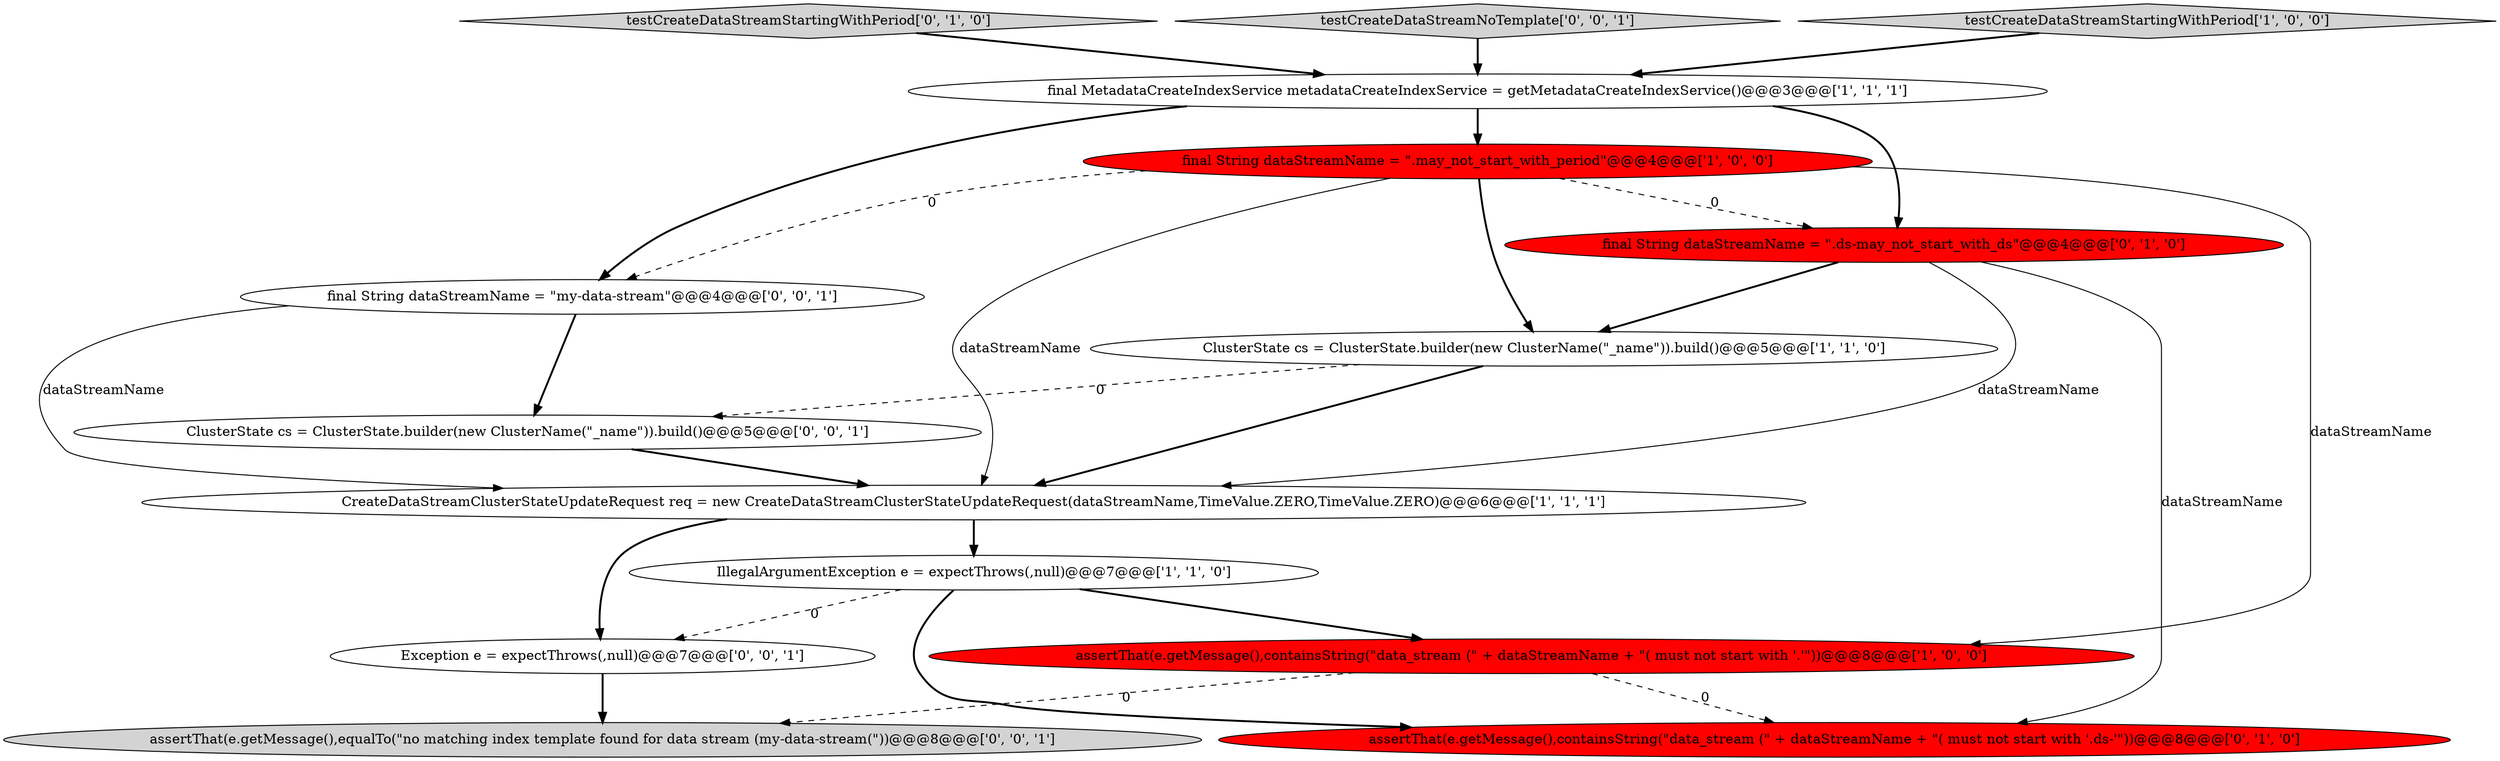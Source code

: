 digraph {
14 [style = filled, label = "assertThat(e.getMessage(),equalTo(\"no matching index template found for data stream (my-data-stream(\"))@@@8@@@['0', '0', '1']", fillcolor = lightgray, shape = ellipse image = "AAA0AAABBB3BBB"];
7 [style = filled, label = "testCreateDataStreamStartingWithPeriod['0', '1', '0']", fillcolor = lightgray, shape = diamond image = "AAA0AAABBB2BBB"];
4 [style = filled, label = "final MetadataCreateIndexService metadataCreateIndexService = getMetadataCreateIndexService()@@@3@@@['1', '1', '1']", fillcolor = white, shape = ellipse image = "AAA0AAABBB1BBB"];
10 [style = filled, label = "final String dataStreamName = \"my-data-stream\"@@@4@@@['0', '0', '1']", fillcolor = white, shape = ellipse image = "AAA0AAABBB3BBB"];
12 [style = filled, label = "ClusterState cs = ClusterState.builder(new ClusterName(\"_name\")).build()@@@5@@@['0', '0', '1']", fillcolor = white, shape = ellipse image = "AAA0AAABBB3BBB"];
8 [style = filled, label = "final String dataStreamName = \".ds-may_not_start_with_ds\"@@@4@@@['0', '1', '0']", fillcolor = red, shape = ellipse image = "AAA1AAABBB2BBB"];
9 [style = filled, label = "assertThat(e.getMessage(),containsString(\"data_stream (\" + dataStreamName + \"( must not start with '.ds-'\"))@@@8@@@['0', '1', '0']", fillcolor = red, shape = ellipse image = "AAA1AAABBB2BBB"];
11 [style = filled, label = "testCreateDataStreamNoTemplate['0', '0', '1']", fillcolor = lightgray, shape = diamond image = "AAA0AAABBB3BBB"];
13 [style = filled, label = "Exception e = expectThrows(,null)@@@7@@@['0', '0', '1']", fillcolor = white, shape = ellipse image = "AAA0AAABBB3BBB"];
0 [style = filled, label = "assertThat(e.getMessage(),containsString(\"data_stream (\" + dataStreamName + \"( must not start with '.'\"))@@@8@@@['1', '0', '0']", fillcolor = red, shape = ellipse image = "AAA1AAABBB1BBB"];
5 [style = filled, label = "final String dataStreamName = \".may_not_start_with_period\"@@@4@@@['1', '0', '0']", fillcolor = red, shape = ellipse image = "AAA1AAABBB1BBB"];
6 [style = filled, label = "ClusterState cs = ClusterState.builder(new ClusterName(\"_name\")).build()@@@5@@@['1', '1', '0']", fillcolor = white, shape = ellipse image = "AAA0AAABBB1BBB"];
1 [style = filled, label = "CreateDataStreamClusterStateUpdateRequest req = new CreateDataStreamClusterStateUpdateRequest(dataStreamName,TimeValue.ZERO,TimeValue.ZERO)@@@6@@@['1', '1', '1']", fillcolor = white, shape = ellipse image = "AAA0AAABBB1BBB"];
3 [style = filled, label = "testCreateDataStreamStartingWithPeriod['1', '0', '0']", fillcolor = lightgray, shape = diamond image = "AAA0AAABBB1BBB"];
2 [style = filled, label = "IllegalArgumentException e = expectThrows(,null)@@@7@@@['1', '1', '0']", fillcolor = white, shape = ellipse image = "AAA0AAABBB1BBB"];
4->10 [style = bold, label=""];
8->9 [style = solid, label="dataStreamName"];
11->4 [style = bold, label=""];
8->1 [style = solid, label="dataStreamName"];
8->6 [style = bold, label=""];
2->9 [style = bold, label=""];
7->4 [style = bold, label=""];
12->1 [style = bold, label=""];
3->4 [style = bold, label=""];
1->13 [style = bold, label=""];
6->12 [style = dashed, label="0"];
0->14 [style = dashed, label="0"];
6->1 [style = bold, label=""];
2->0 [style = bold, label=""];
5->6 [style = bold, label=""];
5->10 [style = dashed, label="0"];
10->1 [style = solid, label="dataStreamName"];
10->12 [style = bold, label=""];
2->13 [style = dashed, label="0"];
5->8 [style = dashed, label="0"];
5->1 [style = solid, label="dataStreamName"];
4->8 [style = bold, label=""];
1->2 [style = bold, label=""];
0->9 [style = dashed, label="0"];
4->5 [style = bold, label=""];
13->14 [style = bold, label=""];
5->0 [style = solid, label="dataStreamName"];
}
